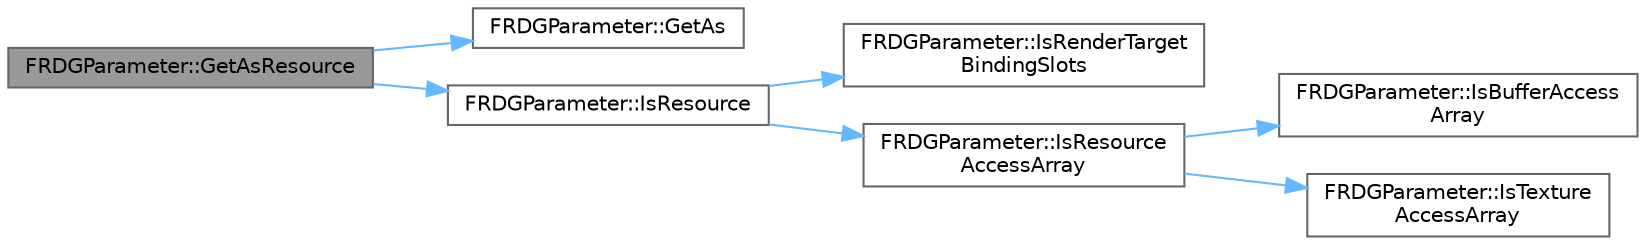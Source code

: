 digraph "FRDGParameter::GetAsResource"
{
 // INTERACTIVE_SVG=YES
 // LATEX_PDF_SIZE
  bgcolor="transparent";
  edge [fontname=Helvetica,fontsize=10,labelfontname=Helvetica,labelfontsize=10];
  node [fontname=Helvetica,fontsize=10,shape=box,height=0.2,width=0.4];
  rankdir="LR";
  Node1 [id="Node000001",label="FRDGParameter::GetAsResource",height=0.2,width=0.4,color="gray40", fillcolor="grey60", style="filled", fontcolor="black",tooltip=" "];
  Node1 -> Node2 [id="edge1_Node000001_Node000002",color="steelblue1",style="solid",tooltip=" "];
  Node2 [id="Node000002",label="FRDGParameter::GetAs",height=0.2,width=0.4,color="grey40", fillcolor="white", style="filled",URL="$d1/d4b/classFRDGParameter.html#ab35ac0477bc7b5f57ff557abf3434349",tooltip=" "];
  Node1 -> Node3 [id="edge2_Node000001_Node000003",color="steelblue1",style="solid",tooltip=" "];
  Node3 [id="Node000003",label="FRDGParameter::IsResource",height=0.2,width=0.4,color="grey40", fillcolor="white", style="filled",URL="$d1/d4b/classFRDGParameter.html#a5b18da53c654db2946e79e30b83afda1",tooltip=" "];
  Node3 -> Node4 [id="edge3_Node000003_Node000004",color="steelblue1",style="solid",tooltip=" "];
  Node4 [id="Node000004",label="FRDGParameter::IsRenderTarget\lBindingSlots",height=0.2,width=0.4,color="grey40", fillcolor="white", style="filled",URL="$d1/d4b/classFRDGParameter.html#afb4c9baaf6eca289593c6ba7a191ef79",tooltip=" "];
  Node3 -> Node5 [id="edge4_Node000003_Node000005",color="steelblue1",style="solid",tooltip=" "];
  Node5 [id="Node000005",label="FRDGParameter::IsResource\lAccessArray",height=0.2,width=0.4,color="grey40", fillcolor="white", style="filled",URL="$d1/d4b/classFRDGParameter.html#adc8a16d477abff8f506fa22adb2aa73e",tooltip=" "];
  Node5 -> Node6 [id="edge5_Node000005_Node000006",color="steelblue1",style="solid",tooltip=" "];
  Node6 [id="Node000006",label="FRDGParameter::IsBufferAccess\lArray",height=0.2,width=0.4,color="grey40", fillcolor="white", style="filled",URL="$d1/d4b/classFRDGParameter.html#a9282a6fae6cd8c049b766ca9b6adfe1f",tooltip=" "];
  Node5 -> Node7 [id="edge6_Node000005_Node000007",color="steelblue1",style="solid",tooltip=" "];
  Node7 [id="Node000007",label="FRDGParameter::IsTexture\lAccessArray",height=0.2,width=0.4,color="grey40", fillcolor="white", style="filled",URL="$d1/d4b/classFRDGParameter.html#ac5dea0119ebd259534049ed960cb970a",tooltip=" "];
}
